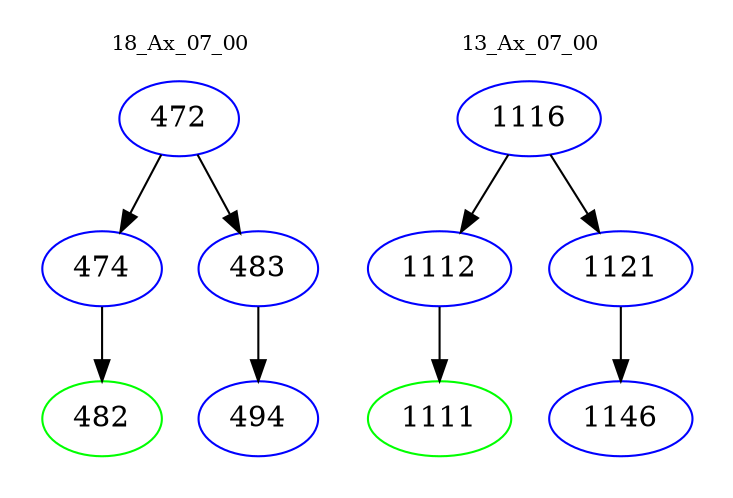 digraph{
subgraph cluster_0 {
color = white
label = "18_Ax_07_00";
fontsize=10;
T0_472 [label="472", color="blue"]
T0_472 -> T0_474 [color="black"]
T0_474 [label="474", color="blue"]
T0_474 -> T0_482 [color="black"]
T0_482 [label="482", color="green"]
T0_472 -> T0_483 [color="black"]
T0_483 [label="483", color="blue"]
T0_483 -> T0_494 [color="black"]
T0_494 [label="494", color="blue"]
}
subgraph cluster_1 {
color = white
label = "13_Ax_07_00";
fontsize=10;
T1_1116 [label="1116", color="blue"]
T1_1116 -> T1_1112 [color="black"]
T1_1112 [label="1112", color="blue"]
T1_1112 -> T1_1111 [color="black"]
T1_1111 [label="1111", color="green"]
T1_1116 -> T1_1121 [color="black"]
T1_1121 [label="1121", color="blue"]
T1_1121 -> T1_1146 [color="black"]
T1_1146 [label="1146", color="blue"]
}
}
